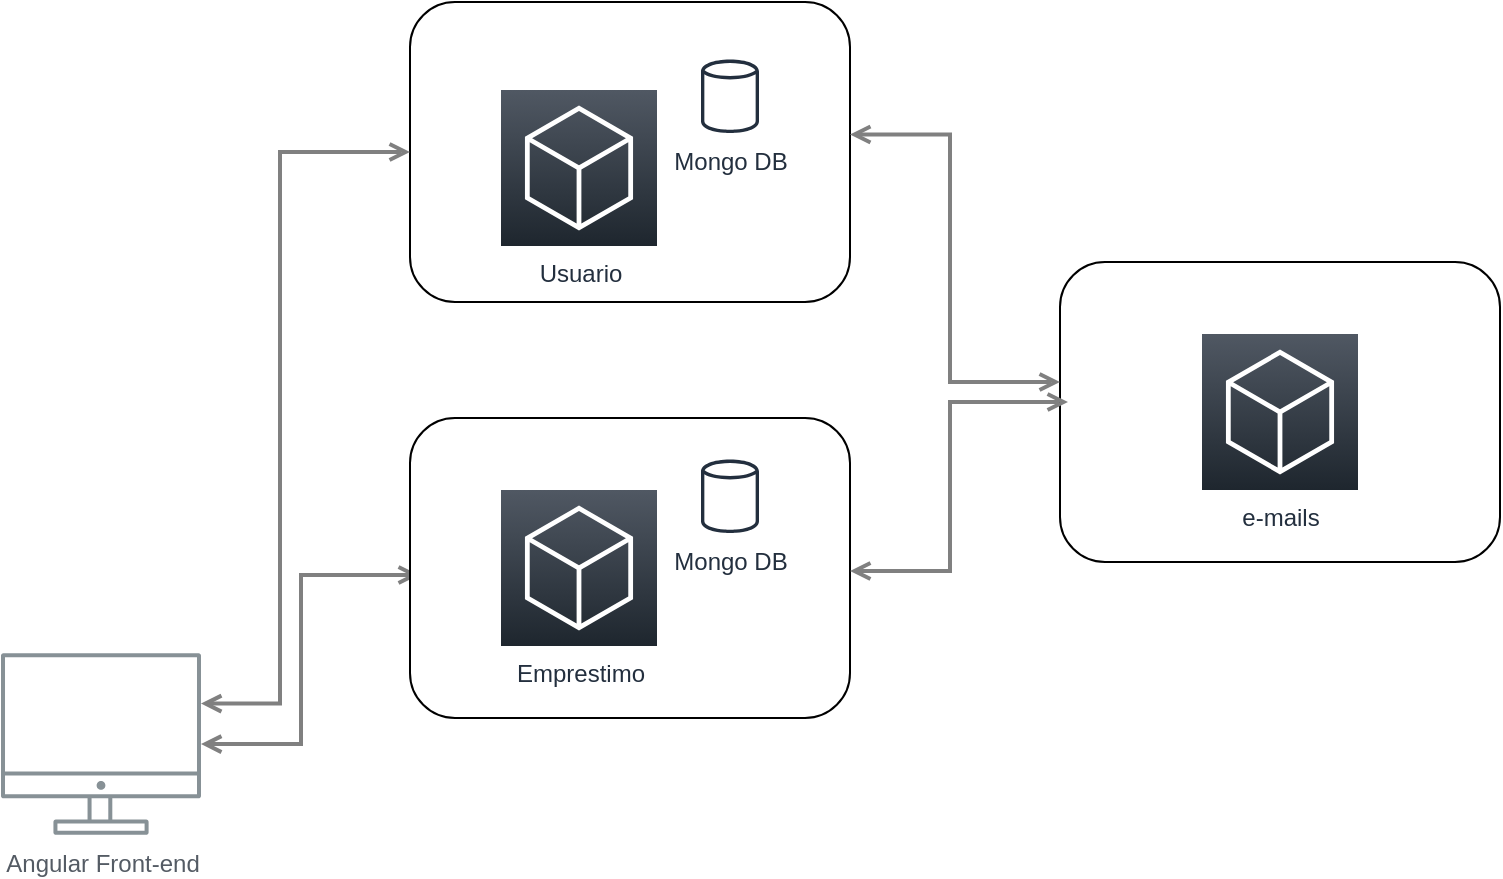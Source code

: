 <mxfile version="13.1.14" type="google"><diagram id="Ht1M8jgEwFfnCIfOTk4-" name="Page-1"><mxGraphModel dx="1378" dy="885" grid="1" gridSize="10" guides="1" tooltips="1" connect="1" arrows="1" fold="1" page="1" pageScale="1" pageWidth="1169" pageHeight="827" math="0" shadow="0"><root><mxCell id="0"/><mxCell id="1" parent="0"/><mxCell id="UEzPUAAOIrF-is8g5C7q-128" style="edgeStyle=orthogonalEdgeStyle;rounded=0;orthogonalLoop=1;jettySize=auto;html=1;startArrow=open;startFill=0;endArrow=open;endFill=0;strokeWidth=2;strokeColor=#808080;" parent="1" source="UEzPUAAOIrF-is8g5C7q-109" edge="1"><mxGeometry relative="1" as="geometry"><Array as="points"><mxPoint x="310.5" y="461.5"/><mxPoint x="310.5" y="376.5"/></Array><mxPoint x="369.5" y="376.529" as="targetPoint"/></mxGeometry></mxCell><mxCell id="UEzPUAAOIrF-is8g5C7q-109" value="Angular Front-end" style="outlineConnect=0;gradientColor=none;fontColor=#545B64;strokeColor=none;fillColor=#879196;dashed=0;verticalLabelPosition=bottom;verticalAlign=top;align=center;html=1;fontSize=12;fontStyle=0;aspect=fixed;shape=mxgraph.aws4.illustration_desktop;pointerEvents=1;labelBackgroundColor=#ffffff;" parent="1" vertex="1"><mxGeometry x="160.5" y="415.5" width="100" height="91" as="geometry"/></mxCell><mxCell id="MPqUgFVkfhjU2w08eR3h-6" value="" style="rounded=1;whiteSpace=wrap;html=1;" vertex="1" parent="1"><mxGeometry x="365" y="298" width="220" height="150" as="geometry"/></mxCell><mxCell id="MPqUgFVkfhjU2w08eR3h-4" value="Emprestimo" style="gradientDirection=north;outlineConnect=0;fontColor=#232F3E;gradientColor=#505863;fillColor=#1E262E;strokeColor=#ffffff;dashed=0;verticalLabelPosition=bottom;verticalAlign=top;align=center;html=1;fontSize=12;fontStyle=0;aspect=fixed;shape=mxgraph.aws4.resourceIcon;resIcon=mxgraph.aws4.general;" vertex="1" parent="1"><mxGeometry x="410.5" y="334" width="78" height="78" as="geometry"/></mxCell><mxCell id="MPqUgFVkfhjU2w08eR3h-5" value="Mongo DB" style="outlineConnect=0;fontColor=#232F3E;gradientColor=none;fillColor=#232F3E;strokeColor=none;dashed=0;verticalLabelPosition=bottom;verticalAlign=top;align=center;html=1;fontSize=12;fontStyle=0;aspect=fixed;pointerEvents=1;shape=mxgraph.aws4.generic_database;" vertex="1" parent="1"><mxGeometry x="510.5" y="318" width="29" height="38.34" as="geometry"/></mxCell><mxCell id="MPqUgFVkfhjU2w08eR3h-7" value="" style="rounded=1;whiteSpace=wrap;html=1;" vertex="1" parent="1"><mxGeometry x="365" y="90" width="220" height="150" as="geometry"/></mxCell><mxCell id="MPqUgFVkfhjU2w08eR3h-8" value="Usuario" style="gradientDirection=north;outlineConnect=0;fontColor=#232F3E;gradientColor=#505863;fillColor=#1E262E;strokeColor=#ffffff;dashed=0;verticalLabelPosition=bottom;verticalAlign=top;align=center;html=1;fontSize=12;fontStyle=0;aspect=fixed;shape=mxgraph.aws4.resourceIcon;resIcon=mxgraph.aws4.general;" vertex="1" parent="1"><mxGeometry x="410.5" y="134" width="78" height="78" as="geometry"/></mxCell><mxCell id="MPqUgFVkfhjU2w08eR3h-9" value="Mongo DB" style="outlineConnect=0;fontColor=#232F3E;gradientColor=none;fillColor=#232F3E;strokeColor=none;dashed=0;verticalLabelPosition=bottom;verticalAlign=top;align=center;html=1;fontSize=12;fontStyle=0;aspect=fixed;pointerEvents=1;shape=mxgraph.aws4.generic_database;" vertex="1" parent="1"><mxGeometry x="510.5" y="118" width="29" height="38.34" as="geometry"/></mxCell><mxCell id="MPqUgFVkfhjU2w08eR3h-11" style="edgeStyle=orthogonalEdgeStyle;rounded=0;orthogonalLoop=1;jettySize=auto;html=1;startArrow=open;startFill=0;endArrow=open;endFill=0;strokeWidth=2;strokeColor=#808080;entryX=0;entryY=0.5;entryDx=0;entryDy=0;" edge="1" parent="1" target="MPqUgFVkfhjU2w08eR3h-7"><mxGeometry relative="1" as="geometry"><Array as="points"><mxPoint x="300" y="441"/><mxPoint x="300" y="165"/></Array><mxPoint x="260.5" y="440.81" as="sourcePoint"/><mxPoint x="369.5" y="356.339" as="targetPoint"/></mxGeometry></mxCell><mxCell id="MPqUgFVkfhjU2w08eR3h-23" value="" style="rounded=1;whiteSpace=wrap;html=1;" vertex="1" parent="1"><mxGeometry x="690" y="220" width="220" height="150" as="geometry"/></mxCell><mxCell id="MPqUgFVkfhjU2w08eR3h-24" value="e-mails" style="gradientDirection=north;outlineConnect=0;fontColor=#232F3E;gradientColor=#505863;fillColor=#1E262E;strokeColor=#ffffff;dashed=0;verticalLabelPosition=bottom;verticalAlign=top;align=center;html=1;fontSize=12;fontStyle=0;aspect=fixed;shape=mxgraph.aws4.resourceIcon;resIcon=mxgraph.aws4.general;" vertex="1" parent="1"><mxGeometry x="761" y="256" width="78" height="78" as="geometry"/></mxCell><mxCell id="MPqUgFVkfhjU2w08eR3h-28" style="edgeStyle=orthogonalEdgeStyle;rounded=0;orthogonalLoop=1;jettySize=auto;html=1;startArrow=open;startFill=0;endArrow=open;endFill=0;strokeWidth=2;strokeColor=#808080;" edge="1" parent="1"><mxGeometry relative="1" as="geometry"><Array as="points"><mxPoint x="635" y="374.97"/><mxPoint x="635" y="289.97"/></Array><mxPoint x="585" y="374.47" as="sourcePoint"/><mxPoint x="694" y="289.999" as="targetPoint"/></mxGeometry></mxCell><mxCell id="MPqUgFVkfhjU2w08eR3h-31" style="edgeStyle=orthogonalEdgeStyle;rounded=0;orthogonalLoop=1;jettySize=auto;html=1;startArrow=open;startFill=0;endArrow=open;endFill=0;strokeWidth=2;strokeColor=#808080;entryX=0;entryY=0.4;entryDx=0;entryDy=0;entryPerimeter=0;" edge="1" parent="1" target="MPqUgFVkfhjU2w08eR3h-23"><mxGeometry relative="1" as="geometry"><Array as="points"><mxPoint x="635" y="156"/><mxPoint x="635" y="280"/></Array><mxPoint x="585" y="156.28" as="sourcePoint"/><mxPoint x="660" y="260" as="targetPoint"/></mxGeometry></mxCell></root></mxGraphModel></diagram></mxfile>